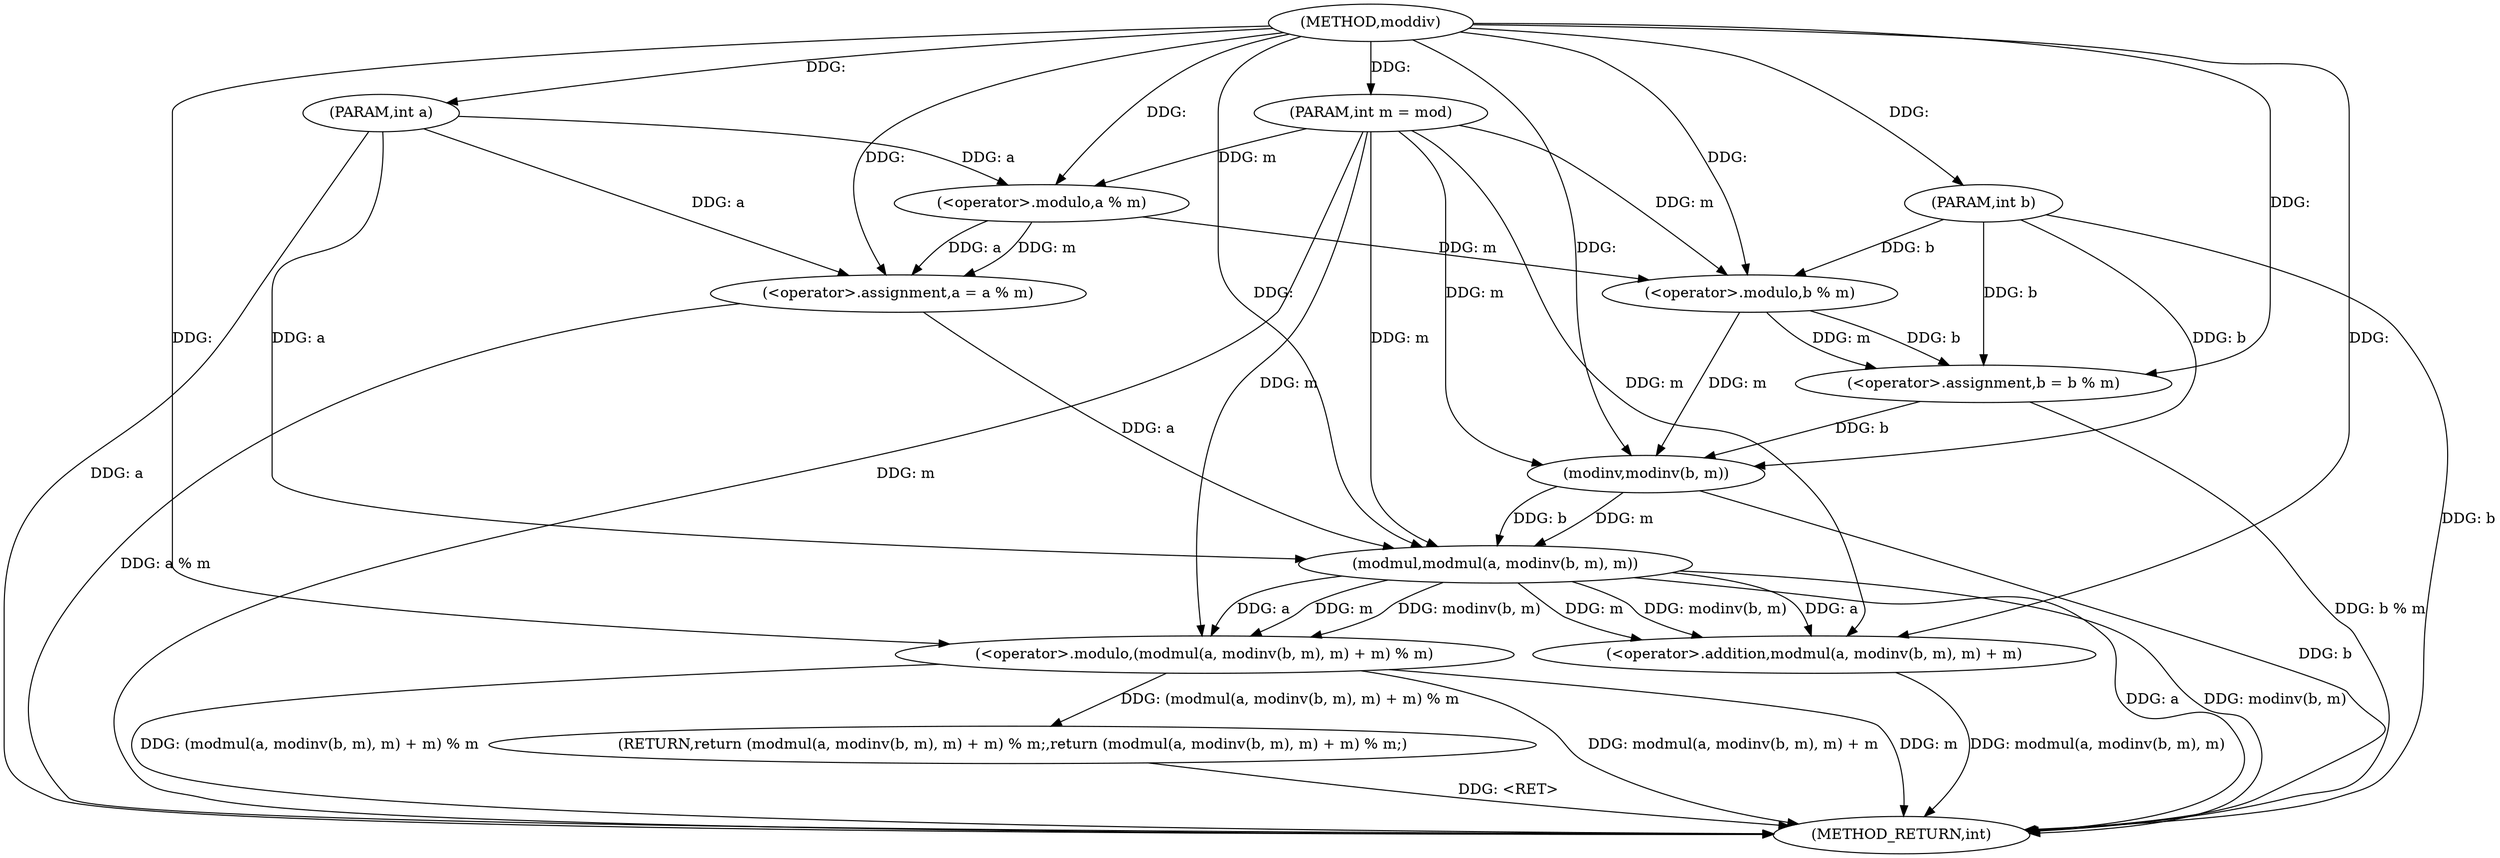 digraph "moddiv" {  
"1001466" [label = "(METHOD,moddiv)" ]
"1001492" [label = "(METHOD_RETURN,int)" ]
"1001467" [label = "(PARAM,int a)" ]
"1001468" [label = "(PARAM,int b)" ]
"1001469" [label = "(PARAM,int m = mod)" ]
"1001471" [label = "(<operator>.assignment,a = a % m)" ]
"1001476" [label = "(<operator>.assignment,b = b % m)" ]
"1001481" [label = "(RETURN,return (modmul(a, modinv(b, m), m) + m) % m;,return (modmul(a, modinv(b, m), m) + m) % m;)" ]
"1001482" [label = "(<operator>.modulo,(modmul(a, modinv(b, m), m) + m) % m)" ]
"1001473" [label = "(<operator>.modulo,a % m)" ]
"1001478" [label = "(<operator>.modulo,b % m)" ]
"1001483" [label = "(<operator>.addition,modmul(a, modinv(b, m), m) + m)" ]
"1001484" [label = "(modmul,modmul(a, modinv(b, m), m))" ]
"1001486" [label = "(modinv,modinv(b, m))" ]
  "1001481" -> "1001492"  [ label = "DDG: <RET>"] 
  "1001467" -> "1001492"  [ label = "DDG: a"] 
  "1001468" -> "1001492"  [ label = "DDG: b"] 
  "1001469" -> "1001492"  [ label = "DDG: m"] 
  "1001471" -> "1001492"  [ label = "DDG: a % m"] 
  "1001476" -> "1001492"  [ label = "DDG: b % m"] 
  "1001484" -> "1001492"  [ label = "DDG: a"] 
  "1001486" -> "1001492"  [ label = "DDG: b"] 
  "1001484" -> "1001492"  [ label = "DDG: modinv(b, m)"] 
  "1001483" -> "1001492"  [ label = "DDG: modmul(a, modinv(b, m), m)"] 
  "1001482" -> "1001492"  [ label = "DDG: modmul(a, modinv(b, m), m) + m"] 
  "1001482" -> "1001492"  [ label = "DDG: m"] 
  "1001482" -> "1001492"  [ label = "DDG: (modmul(a, modinv(b, m), m) + m) % m"] 
  "1001466" -> "1001467"  [ label = "DDG: "] 
  "1001466" -> "1001468"  [ label = "DDG: "] 
  "1001466" -> "1001469"  [ label = "DDG: "] 
  "1001473" -> "1001471"  [ label = "DDG: a"] 
  "1001473" -> "1001471"  [ label = "DDG: m"] 
  "1001478" -> "1001476"  [ label = "DDG: m"] 
  "1001478" -> "1001476"  [ label = "DDG: b"] 
  "1001482" -> "1001481"  [ label = "DDG: (modmul(a, modinv(b, m), m) + m) % m"] 
  "1001467" -> "1001471"  [ label = "DDG: a"] 
  "1001466" -> "1001471"  [ label = "DDG: "] 
  "1001468" -> "1001476"  [ label = "DDG: b"] 
  "1001466" -> "1001476"  [ label = "DDG: "] 
  "1001467" -> "1001473"  [ label = "DDG: a"] 
  "1001466" -> "1001473"  [ label = "DDG: "] 
  "1001469" -> "1001473"  [ label = "DDG: m"] 
  "1001468" -> "1001478"  [ label = "DDG: b"] 
  "1001466" -> "1001478"  [ label = "DDG: "] 
  "1001473" -> "1001478"  [ label = "DDG: m"] 
  "1001469" -> "1001478"  [ label = "DDG: m"] 
  "1001484" -> "1001482"  [ label = "DDG: a"] 
  "1001484" -> "1001482"  [ label = "DDG: m"] 
  "1001484" -> "1001482"  [ label = "DDG: modinv(b, m)"] 
  "1001469" -> "1001482"  [ label = "DDG: m"] 
  "1001466" -> "1001482"  [ label = "DDG: "] 
  "1001484" -> "1001483"  [ label = "DDG: a"] 
  "1001484" -> "1001483"  [ label = "DDG: m"] 
  "1001484" -> "1001483"  [ label = "DDG: modinv(b, m)"] 
  "1001469" -> "1001483"  [ label = "DDG: m"] 
  "1001466" -> "1001483"  [ label = "DDG: "] 
  "1001471" -> "1001484"  [ label = "DDG: a"] 
  "1001467" -> "1001484"  [ label = "DDG: a"] 
  "1001466" -> "1001484"  [ label = "DDG: "] 
  "1001486" -> "1001484"  [ label = "DDG: m"] 
  "1001469" -> "1001484"  [ label = "DDG: m"] 
  "1001486" -> "1001484"  [ label = "DDG: b"] 
  "1001476" -> "1001486"  [ label = "DDG: b"] 
  "1001468" -> "1001486"  [ label = "DDG: b"] 
  "1001466" -> "1001486"  [ label = "DDG: "] 
  "1001478" -> "1001486"  [ label = "DDG: m"] 
  "1001469" -> "1001486"  [ label = "DDG: m"] 
}
